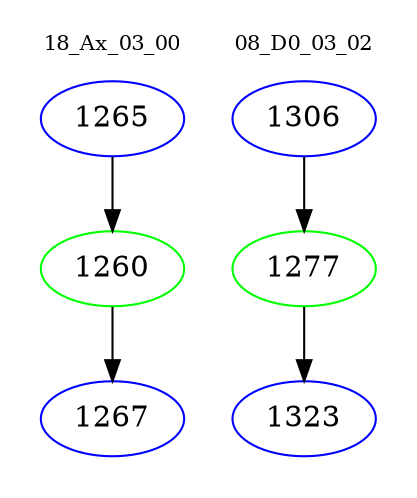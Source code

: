 digraph{
subgraph cluster_0 {
color = white
label = "18_Ax_03_00";
fontsize=10;
T0_1265 [label="1265", color="blue"]
T0_1265 -> T0_1260 [color="black"]
T0_1260 [label="1260", color="green"]
T0_1260 -> T0_1267 [color="black"]
T0_1267 [label="1267", color="blue"]
}
subgraph cluster_1 {
color = white
label = "08_D0_03_02";
fontsize=10;
T1_1306 [label="1306", color="blue"]
T1_1306 -> T1_1277 [color="black"]
T1_1277 [label="1277", color="green"]
T1_1277 -> T1_1323 [color="black"]
T1_1323 [label="1323", color="blue"]
}
}
